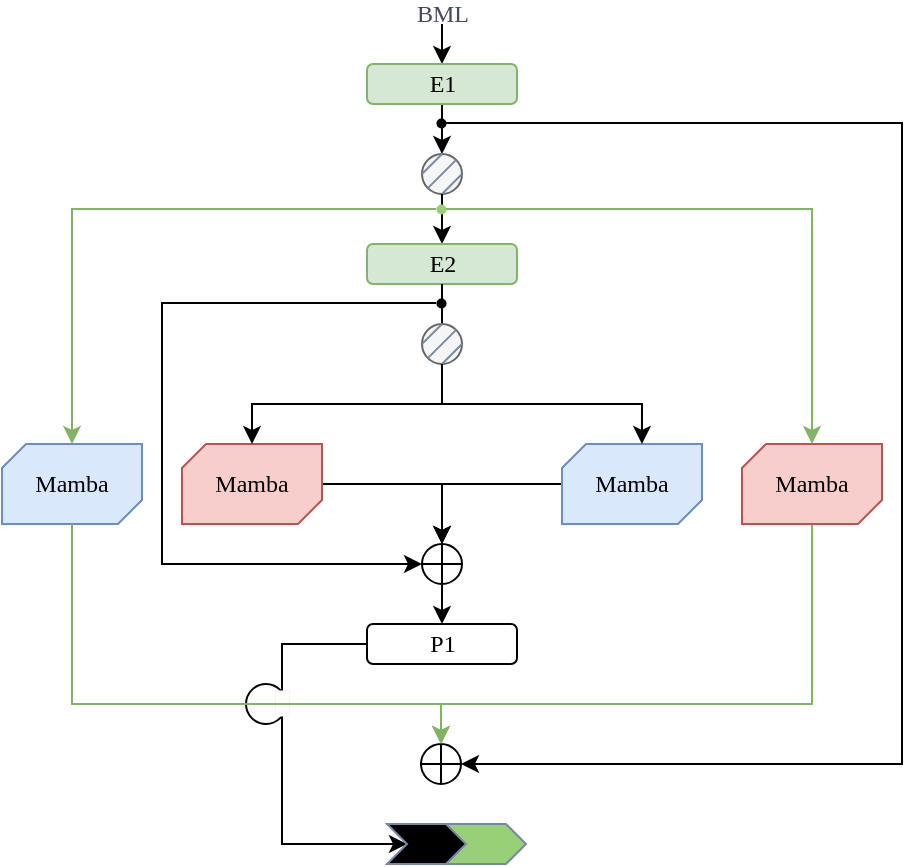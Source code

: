 <mxfile version="26.2.15">
  <diagram name="第 1 页" id="RlPsShAkVt5nRoZMetJD">
    <mxGraphModel dx="311" dy="189" grid="1" gridSize="10" guides="1" tooltips="1" connect="1" arrows="1" fold="1" page="1" pageScale="1" pageWidth="827" pageHeight="1169" math="0" shadow="0">
      <root>
        <mxCell id="0" />
        <mxCell id="1" parent="0" />
        <mxCell id="JpcYnPtzATTZSyCfthqq-80" style="edgeStyle=orthogonalEdgeStyle;rounded=0;orthogonalLoop=1;jettySize=auto;html=1;fontColor=#46495D;" edge="1" parent="1" source="JpcYnPtzATTZSyCfthqq-48" target="JpcYnPtzATTZSyCfthqq-81">
          <mxGeometry relative="1" as="geometry">
            <mxPoint x="290" y="520" as="targetPoint" />
            <Array as="points">
              <mxPoint x="300" y="430" />
            </Array>
          </mxGeometry>
        </mxCell>
        <mxCell id="JpcYnPtzATTZSyCfthqq-1" value="&lt;font&gt;BML&lt;/font&gt;" style="text;html=1;align=center;verticalAlign=middle;resizable=0;points=[];autosize=1;strokeColor=none;fillColor=none;labelBackgroundColor=none;fontColor=#46495D;fontFamily=Times New Roman;spacing=-5;" vertex="1" parent="1">
          <mxGeometry x="360" y="110" width="40" height="10" as="geometry" />
        </mxCell>
        <mxCell id="JpcYnPtzATTZSyCfthqq-2" value="" style="endArrow=classic;html=1;rounded=0;labelBackgroundColor=none;fontColor=default;entryX=0.5;entryY=0;entryDx=0;entryDy=0;" edge="1" parent="1" source="JpcYnPtzATTZSyCfthqq-1" target="JpcYnPtzATTZSyCfthqq-3">
          <mxGeometry width="50" height="50" relative="1" as="geometry">
            <mxPoint x="380" y="110" as="sourcePoint" />
            <mxPoint x="380" y="140" as="targetPoint" />
          </mxGeometry>
        </mxCell>
        <mxCell id="JpcYnPtzATTZSyCfthqq-63" style="edgeStyle=orthogonalEdgeStyle;rounded=0;orthogonalLoop=1;jettySize=auto;html=1;fontColor=#46495D;entryX=0.5;entryY=0;entryDx=0;entryDy=0;" edge="1" parent="1" source="JpcYnPtzATTZSyCfthqq-3" target="JpcYnPtzATTZSyCfthqq-5">
          <mxGeometry relative="1" as="geometry">
            <mxPoint x="380" y="180" as="targetPoint" />
          </mxGeometry>
        </mxCell>
        <mxCell id="JpcYnPtzATTZSyCfthqq-3" value="&lt;font face=&quot;Times New Roman&quot;&gt;E1&lt;/font&gt;" style="rounded=1;whiteSpace=wrap;html=1;labelBackgroundColor=none;fillColor=#d5e8d4;strokeColor=#82b366;" vertex="1" parent="1">
          <mxGeometry x="342.5" y="140" width="75" height="20" as="geometry" />
        </mxCell>
        <mxCell id="JpcYnPtzATTZSyCfthqq-5" value="" style="ellipse;whiteSpace=wrap;html=1;aspect=fixed;strokeColor=#666666;fontColor=#333333;fillColor=#f5f5f5;" vertex="1" parent="1">
          <mxGeometry x="370" y="185" width="20" height="20" as="geometry" />
        </mxCell>
        <mxCell id="JpcYnPtzATTZSyCfthqq-6" value="" style="endArrow=none;html=1;rounded=0;strokeColor=#788AA3;fontColor=#46495D;fillColor=#B2C9AB;exitX=1;exitY=0;exitDx=0;exitDy=0;entryX=0;entryY=1;entryDx=0;entryDy=0;" edge="1" parent="1" source="JpcYnPtzATTZSyCfthqq-5" target="JpcYnPtzATTZSyCfthqq-5">
          <mxGeometry width="50" height="50" relative="1" as="geometry">
            <mxPoint x="380" y="270" as="sourcePoint" />
            <mxPoint x="400" y="250" as="targetPoint" />
          </mxGeometry>
        </mxCell>
        <mxCell id="JpcYnPtzATTZSyCfthqq-7" value="" style="endArrow=none;html=1;rounded=0;strokeColor=#788AA3;fontColor=#46495D;fillColor=#B2C9AB;exitX=0.5;exitY=0;exitDx=0;exitDy=0;entryX=0;entryY=0.5;entryDx=0;entryDy=0;" edge="1" parent="1" source="JpcYnPtzATTZSyCfthqq-5" target="JpcYnPtzATTZSyCfthqq-5">
          <mxGeometry width="50" height="50" relative="1" as="geometry">
            <mxPoint x="400" y="200" as="sourcePoint" />
            <mxPoint x="383" y="207" as="targetPoint" />
          </mxGeometry>
        </mxCell>
        <mxCell id="JpcYnPtzATTZSyCfthqq-8" value="" style="endArrow=none;html=1;rounded=0;strokeColor=#788AA3;fontColor=#46495D;fillColor=#B2C9AB;exitX=1;exitY=0.5;exitDx=0;exitDy=0;entryX=0.5;entryY=1;entryDx=0;entryDy=0;" edge="1" parent="1" source="JpcYnPtzATTZSyCfthqq-5" target="JpcYnPtzATTZSyCfthqq-5">
          <mxGeometry width="50" height="50" relative="1" as="geometry">
            <mxPoint x="397" y="193" as="sourcePoint" />
            <mxPoint x="383" y="207" as="targetPoint" />
            <Array as="points" />
          </mxGeometry>
        </mxCell>
        <mxCell id="JpcYnPtzATTZSyCfthqq-9" value="" style="endArrow=classic;html=1;rounded=0;labelBackgroundColor=none;fontColor=default;entryX=0.5;entryY=0;entryDx=0;entryDy=0;exitX=0.5;exitY=1;exitDx=0;exitDy=0;" edge="1" parent="1" source="JpcYnPtzATTZSyCfthqq-5" target="JpcYnPtzATTZSyCfthqq-10">
          <mxGeometry width="50" height="50" relative="1" as="geometry">
            <mxPoint x="380" y="200" as="sourcePoint" />
            <mxPoint x="379.71" y="230" as="targetPoint" />
          </mxGeometry>
        </mxCell>
        <mxCell id="JpcYnPtzATTZSyCfthqq-10" value="&lt;font face=&quot;Times New Roman&quot;&gt;E2&lt;/font&gt;" style="rounded=1;whiteSpace=wrap;html=1;labelBackgroundColor=none;fillColor=#d5e8d4;strokeColor=#82b366;" vertex="1" parent="1">
          <mxGeometry x="342.5" y="230" width="75" height="20" as="geometry" />
        </mxCell>
        <mxCell id="JpcYnPtzATTZSyCfthqq-16" value="" style="group" vertex="1" connectable="0" parent="1">
          <mxGeometry x="370" y="250" width="20" height="40" as="geometry" />
        </mxCell>
        <mxCell id="JpcYnPtzATTZSyCfthqq-11" value="" style="endArrow=none;html=1;rounded=0;fontColor=#46495D;curved=0;startFill=0;strokeWidth=1;jumpSize=6;" edge="1" parent="JpcYnPtzATTZSyCfthqq-16" source="JpcYnPtzATTZSyCfthqq-10">
          <mxGeometry width="50" height="50" relative="1" as="geometry">
            <mxPoint x="10" as="sourcePoint" />
            <mxPoint x="10" y="20" as="targetPoint" />
          </mxGeometry>
        </mxCell>
        <mxCell id="JpcYnPtzATTZSyCfthqq-12" value="" style="ellipse;whiteSpace=wrap;html=1;aspect=fixed;strokeColor=#666666;fontColor=#333333;fillColor=#f5f5f5;" vertex="1" parent="JpcYnPtzATTZSyCfthqq-16">
          <mxGeometry y="20" width="20" height="20" as="geometry" />
        </mxCell>
        <mxCell id="JpcYnPtzATTZSyCfthqq-13" value="" style="endArrow=none;html=1;rounded=0;strokeColor=#788AA3;fontColor=#46495D;fillColor=#B2C9AB;exitX=1;exitY=0;exitDx=0;exitDy=0;entryX=0;entryY=1;entryDx=0;entryDy=0;" edge="1" parent="JpcYnPtzATTZSyCfthqq-16" source="JpcYnPtzATTZSyCfthqq-12" target="JpcYnPtzATTZSyCfthqq-12">
          <mxGeometry width="50" height="50" relative="1" as="geometry">
            <mxPoint x="10" y="110" as="sourcePoint" />
            <mxPoint x="30" y="90" as="targetPoint" />
          </mxGeometry>
        </mxCell>
        <mxCell id="JpcYnPtzATTZSyCfthqq-14" value="" style="endArrow=none;html=1;rounded=0;strokeColor=#788AA3;fontColor=#46495D;fillColor=#B2C9AB;exitX=0.5;exitY=0;exitDx=0;exitDy=0;entryX=0;entryY=0.5;entryDx=0;entryDy=0;" edge="1" parent="JpcYnPtzATTZSyCfthqq-16" source="JpcYnPtzATTZSyCfthqq-12" target="JpcYnPtzATTZSyCfthqq-12">
          <mxGeometry width="50" height="50" relative="1" as="geometry">
            <mxPoint x="30" y="40" as="sourcePoint" />
            <mxPoint x="13" y="47" as="targetPoint" />
          </mxGeometry>
        </mxCell>
        <mxCell id="JpcYnPtzATTZSyCfthqq-15" value="" style="endArrow=none;html=1;rounded=0;strokeColor=#788AA3;fontColor=#46495D;fillColor=#B2C9AB;exitX=1;exitY=0.5;exitDx=0;exitDy=0;entryX=0.5;entryY=1;entryDx=0;entryDy=0;" edge="1" parent="JpcYnPtzATTZSyCfthqq-16" source="JpcYnPtzATTZSyCfthqq-12" target="JpcYnPtzATTZSyCfthqq-12">
          <mxGeometry width="50" height="50" relative="1" as="geometry">
            <mxPoint x="27" y="33" as="sourcePoint" />
            <mxPoint x="13" y="47" as="targetPoint" />
            <Array as="points" />
          </mxGeometry>
        </mxCell>
        <mxCell id="JpcYnPtzATTZSyCfthqq-75" style="edgeStyle=orthogonalEdgeStyle;rounded=0;orthogonalLoop=1;jettySize=auto;html=1;exitX=1;exitY=0.5;exitDx=0;exitDy=0;exitPerimeter=0;fontColor=#46495D;entryX=0.5;entryY=0;entryDx=0;entryDy=0;" edge="1" parent="1" source="JpcYnPtzATTZSyCfthqq-29" target="JpcYnPtzATTZSyCfthqq-37">
          <mxGeometry relative="1" as="geometry">
            <mxPoint x="380" y="380" as="targetPoint" />
          </mxGeometry>
        </mxCell>
        <mxCell id="JpcYnPtzATTZSyCfthqq-29" value="Mamba" style="verticalLabelPosition=middle;verticalAlign=middle;html=1;shape=mxgraph.basic.diag_snip_rect;dx=6;whiteSpace=wrap;strokeColor=#b85450;fillColor=#f8cecc;fontFamily=Times New Roman;labelPosition=center;align=center;" vertex="1" parent="1">
          <mxGeometry x="250" y="330" width="70" height="40" as="geometry" />
        </mxCell>
        <mxCell id="JpcYnPtzATTZSyCfthqq-70" style="edgeStyle=orthogonalEdgeStyle;rounded=0;orthogonalLoop=1;jettySize=auto;html=1;entryX=0.5;entryY=0;entryDx=0;entryDy=0;fontColor=#46495D;exitX=0;exitY=0.5;exitDx=0;exitDy=0;exitPerimeter=0;" edge="1" parent="1" source="JpcYnPtzATTZSyCfthqq-34" target="JpcYnPtzATTZSyCfthqq-37">
          <mxGeometry relative="1" as="geometry">
            <Array as="points">
              <mxPoint x="380" y="350" />
            </Array>
          </mxGeometry>
        </mxCell>
        <mxCell id="JpcYnPtzATTZSyCfthqq-34" value="Mamba" style="verticalLabelPosition=middle;verticalAlign=middle;html=1;shape=mxgraph.basic.diag_snip_rect;dx=6;whiteSpace=wrap;strokeColor=#6c8ebf;fillColor=#dae8fc;fontFamily=Times New Roman;labelPosition=center;align=center;" vertex="1" parent="1">
          <mxGeometry x="440" y="330" width="70" height="40" as="geometry" />
        </mxCell>
        <mxCell id="JpcYnPtzATTZSyCfthqq-33" style="edgeStyle=orthogonalEdgeStyle;rounded=0;orthogonalLoop=1;jettySize=auto;html=1;fontColor=#46495D;exitX=0.5;exitY=1;exitDx=0;exitDy=0;entryX=0.571;entryY=0;entryDx=0;entryDy=0;entryPerimeter=0;" edge="1" parent="1" source="JpcYnPtzATTZSyCfthqq-12" target="JpcYnPtzATTZSyCfthqq-34">
          <mxGeometry relative="1" as="geometry">
            <mxPoint x="470" y="330" as="targetPoint" />
          </mxGeometry>
        </mxCell>
        <mxCell id="JpcYnPtzATTZSyCfthqq-36" style="edgeStyle=orthogonalEdgeStyle;rounded=0;orthogonalLoop=1;jettySize=auto;html=1;entryX=0.5;entryY=0;entryDx=0;entryDy=0;entryPerimeter=0;fontColor=#46495D;exitX=0.5;exitY=1;exitDx=0;exitDy=0;" edge="1" parent="1" source="JpcYnPtzATTZSyCfthqq-12" target="JpcYnPtzATTZSyCfthqq-29">
          <mxGeometry relative="1" as="geometry" />
        </mxCell>
        <mxCell id="JpcYnPtzATTZSyCfthqq-48" value="&lt;font face=&quot;Times New Roman&quot;&gt;P1&lt;/font&gt;" style="rounded=1;whiteSpace=wrap;html=1;labelBackgroundColor=none;" vertex="1" parent="1">
          <mxGeometry x="342.5" y="420" width="75" height="20" as="geometry" />
        </mxCell>
        <mxCell id="JpcYnPtzATTZSyCfthqq-49" style="rounded=0;orthogonalLoop=1;jettySize=auto;html=1;entryX=0.5;entryY=0;entryDx=0;entryDy=0;fontColor=#46495D;endArrow=classic;startFill=0;endFill=1;exitX=0.5;exitY=1;exitDx=0;exitDy=0;" edge="1" parent="1" source="JpcYnPtzATTZSyCfthqq-37" target="JpcYnPtzATTZSyCfthqq-48">
          <mxGeometry relative="1" as="geometry">
            <mxPoint x="390" y="360" as="sourcePoint" />
            <mxPoint x="390" y="390" as="targetPoint" />
          </mxGeometry>
        </mxCell>
        <mxCell id="JpcYnPtzATTZSyCfthqq-54" value="" style="group" vertex="1" connectable="0" parent="1">
          <mxGeometry x="370" y="380" width="20" height="20" as="geometry" />
        </mxCell>
        <mxCell id="JpcYnPtzATTZSyCfthqq-37" value="" style="ellipse;whiteSpace=wrap;html=1;aspect=fixed;" vertex="1" parent="JpcYnPtzATTZSyCfthqq-54">
          <mxGeometry width="20" height="20" as="geometry" />
        </mxCell>
        <mxCell id="JpcYnPtzATTZSyCfthqq-39" value="" style="endArrow=none;html=1;rounded=0;fontColor=#46495D;exitX=1;exitY=0.5;exitDx=0;exitDy=0;entryX=0;entryY=0.5;entryDx=0;entryDy=0;" edge="1" parent="JpcYnPtzATTZSyCfthqq-54" source="JpcYnPtzATTZSyCfthqq-37" target="JpcYnPtzATTZSyCfthqq-37">
          <mxGeometry width="50" height="50" relative="1" as="geometry">
            <mxPoint x="27" y="-187" as="sourcePoint" />
            <mxPoint x="13" y="-173" as="targetPoint" />
          </mxGeometry>
        </mxCell>
        <mxCell id="JpcYnPtzATTZSyCfthqq-40" value="" style="endArrow=none;html=1;rounded=0;fontColor=#46495D;exitX=0.5;exitY=0;exitDx=0;exitDy=0;entryX=0.5;entryY=1;entryDx=0;entryDy=0;" edge="1" parent="JpcYnPtzATTZSyCfthqq-54" source="JpcYnPtzATTZSyCfthqq-37" target="JpcYnPtzATTZSyCfthqq-37">
          <mxGeometry width="50" height="50" relative="1" as="geometry">
            <mxPoint x="30" as="sourcePoint" />
            <mxPoint x="10" as="targetPoint" />
            <Array as="points" />
          </mxGeometry>
        </mxCell>
        <mxCell id="JpcYnPtzATTZSyCfthqq-56" value="" style="group" vertex="1" connectable="0" parent="1">
          <mxGeometry x="369.5" y="480" width="20" height="20" as="geometry" />
        </mxCell>
        <mxCell id="JpcYnPtzATTZSyCfthqq-57" value="" style="ellipse;whiteSpace=wrap;html=1;aspect=fixed;" vertex="1" parent="JpcYnPtzATTZSyCfthqq-56">
          <mxGeometry width="20" height="20" as="geometry" />
        </mxCell>
        <mxCell id="JpcYnPtzATTZSyCfthqq-58" value="" style="endArrow=none;html=1;rounded=0;fontColor=#46495D;exitX=1;exitY=0.5;exitDx=0;exitDy=0;entryX=0;entryY=0.5;entryDx=0;entryDy=0;" edge="1" parent="JpcYnPtzATTZSyCfthqq-56" source="JpcYnPtzATTZSyCfthqq-57" target="JpcYnPtzATTZSyCfthqq-57">
          <mxGeometry width="50" height="50" relative="1" as="geometry">
            <mxPoint x="27" y="-187" as="sourcePoint" />
            <mxPoint x="13" y="-173" as="targetPoint" />
          </mxGeometry>
        </mxCell>
        <mxCell id="JpcYnPtzATTZSyCfthqq-59" value="" style="endArrow=none;html=1;rounded=0;fontColor=#46495D;exitX=0.5;exitY=0;exitDx=0;exitDy=0;entryX=0.5;entryY=1;entryDx=0;entryDy=0;" edge="1" parent="JpcYnPtzATTZSyCfthqq-56" source="JpcYnPtzATTZSyCfthqq-57" target="JpcYnPtzATTZSyCfthqq-57">
          <mxGeometry width="50" height="50" relative="1" as="geometry">
            <mxPoint x="30" as="sourcePoint" />
            <mxPoint x="10" as="targetPoint" />
            <Array as="points" />
          </mxGeometry>
        </mxCell>
        <mxCell id="JpcYnPtzATTZSyCfthqq-67" style="edgeStyle=orthogonalEdgeStyle;rounded=0;orthogonalLoop=1;jettySize=auto;html=1;fontColor=#46495D;entryX=1;entryY=0.5;entryDx=0;entryDy=0;" edge="1" parent="1" source="JpcYnPtzATTZSyCfthqq-60" target="JpcYnPtzATTZSyCfthqq-57">
          <mxGeometry relative="1" as="geometry">
            <mxPoint x="560" y="540.571" as="targetPoint" />
            <Array as="points">
              <mxPoint x="610" y="169" />
              <mxPoint x="610" y="490" />
            </Array>
          </mxGeometry>
        </mxCell>
        <mxCell id="JpcYnPtzATTZSyCfthqq-60" value="" style="ellipse;whiteSpace=wrap;html=1;aspect=fixed;fillColor=#000000;strokeWidth=0;" vertex="1" parent="1">
          <mxGeometry x="377" y="167" width="5" height="5" as="geometry" />
        </mxCell>
        <mxCell id="JpcYnPtzATTZSyCfthqq-68" value="" style="ellipse;whiteSpace=wrap;html=1;aspect=fixed;strokeWidth=0;gradientColor=none;fillColor=#97D077;strokeColor=none;" vertex="1" parent="1">
          <mxGeometry x="377" y="210" width="5" height="5" as="geometry" />
        </mxCell>
        <mxCell id="JpcYnPtzATTZSyCfthqq-76" style="edgeStyle=orthogonalEdgeStyle;rounded=0;orthogonalLoop=1;jettySize=auto;html=1;entryX=0.5;entryY=0;entryDx=0;entryDy=0;fontColor=#46495D;exitX=0.5;exitY=1;exitDx=0;exitDy=0;exitPerimeter=0;fillColor=#d5e8d4;strokeColor=#82b366;" edge="1" parent="1" source="JpcYnPtzATTZSyCfthqq-71" target="JpcYnPtzATTZSyCfthqq-57">
          <mxGeometry relative="1" as="geometry">
            <Array as="points">
              <mxPoint x="565" y="460" />
              <mxPoint x="380" y="460" />
            </Array>
          </mxGeometry>
        </mxCell>
        <mxCell id="JpcYnPtzATTZSyCfthqq-71" value="Mamba" style="verticalLabelPosition=middle;verticalAlign=middle;html=1;shape=mxgraph.basic.diag_snip_rect;dx=6;whiteSpace=wrap;strokeColor=#b85450;fillColor=#f8cecc;fontFamily=Times New Roman;labelPosition=center;align=center;" vertex="1" parent="1">
          <mxGeometry x="530" y="330" width="70" height="40" as="geometry" />
        </mxCell>
        <mxCell id="JpcYnPtzATTZSyCfthqq-72" style="edgeStyle=orthogonalEdgeStyle;rounded=0;orthogonalLoop=1;jettySize=auto;html=1;entryX=0.5;entryY=0;entryDx=0;entryDy=0;entryPerimeter=0;strokeColor=#82b366;fontColor=#46495D;fillColor=#d5e8d4;" edge="1" parent="1" source="JpcYnPtzATTZSyCfthqq-68" target="JpcYnPtzATTZSyCfthqq-71">
          <mxGeometry relative="1" as="geometry" />
        </mxCell>
        <mxCell id="JpcYnPtzATTZSyCfthqq-73" value="Mamba" style="verticalLabelPosition=middle;verticalAlign=middle;html=1;shape=mxgraph.basic.diag_snip_rect;dx=6;whiteSpace=wrap;strokeColor=#6c8ebf;fillColor=#dae8fc;fontFamily=Times New Roman;labelPosition=center;align=center;" vertex="1" parent="1">
          <mxGeometry x="160" y="330" width="70" height="40" as="geometry" />
        </mxCell>
        <mxCell id="JpcYnPtzATTZSyCfthqq-74" style="edgeStyle=orthogonalEdgeStyle;rounded=0;orthogonalLoop=1;jettySize=auto;html=1;entryX=0.5;entryY=0;entryDx=0;entryDy=0;entryPerimeter=0;strokeColor=#82b366;fontColor=#46495D;fillColor=#d5e8d4;" edge="1" parent="1" source="JpcYnPtzATTZSyCfthqq-68" target="JpcYnPtzATTZSyCfthqq-73">
          <mxGeometry relative="1" as="geometry" />
        </mxCell>
        <mxCell id="JpcYnPtzATTZSyCfthqq-79" style="edgeStyle=orthogonalEdgeStyle;rounded=0;orthogonalLoop=1;jettySize=auto;html=1;fontColor=#46495D;entryX=0;entryY=0.5;entryDx=0;entryDy=0;" edge="1" parent="1" source="JpcYnPtzATTZSyCfthqq-78" target="JpcYnPtzATTZSyCfthqq-37">
          <mxGeometry relative="1" as="geometry">
            <mxPoint x="370" y="380" as="targetPoint" />
            <Array as="points">
              <mxPoint x="240" y="259" />
              <mxPoint x="240" y="390" />
            </Array>
          </mxGeometry>
        </mxCell>
        <mxCell id="JpcYnPtzATTZSyCfthqq-78" value="" style="ellipse;whiteSpace=wrap;html=1;aspect=fixed;fillColor=#000000;strokeWidth=0;" vertex="1" parent="1">
          <mxGeometry x="377" y="257" width="5" height="5" as="geometry" />
        </mxCell>
        <mxCell id="JpcYnPtzATTZSyCfthqq-81" value="" style="shape=step;perimeter=stepPerimeter;whiteSpace=wrap;html=1;fixedSize=1;strokeColor=#788AA3;fontColor=#46495D;fillColor=#000000;size=10;" vertex="1" parent="1">
          <mxGeometry x="352.5" y="520" width="40" height="20" as="geometry" />
        </mxCell>
        <mxCell id="JpcYnPtzATTZSyCfthqq-82" value="" style="shape=step;perimeter=stepPerimeter;whiteSpace=wrap;html=1;fixedSize=1;strokeColor=#788AA3;fontColor=#46495D;fillColor=#97D077;size=10;" vertex="1" parent="1">
          <mxGeometry x="382" y="520" width="40" height="20" as="geometry" />
        </mxCell>
        <mxCell id="JpcYnPtzATTZSyCfthqq-85" value="" style="ellipse;whiteSpace=wrap;html=1;aspect=fixed;fillStyle=hatch;" vertex="1" parent="1">
          <mxGeometry x="282" y="450" width="20" height="20" as="geometry" />
        </mxCell>
        <mxCell id="JpcYnPtzATTZSyCfthqq-87" value="" style="rounded=0;whiteSpace=wrap;html=1;strokeColor=#788AA3;fontColor=#46495D;fillColor=#FFFFFF;strokeWidth=0;" vertex="1" parent="1">
          <mxGeometry x="296.5" y="453" width="7" height="13" as="geometry" />
        </mxCell>
        <mxCell id="JpcYnPtzATTZSyCfthqq-77" style="edgeStyle=orthogonalEdgeStyle;rounded=0;orthogonalLoop=1;jettySize=auto;html=1;fontColor=#46495D;exitX=0.5;exitY=1;exitDx=0;exitDy=0;exitPerimeter=0;entryX=0.5;entryY=0;entryDx=0;entryDy=0;fillColor=#d5e8d4;strokeColor=#82b366;" edge="1" parent="1" source="JpcYnPtzATTZSyCfthqq-73" target="JpcYnPtzATTZSyCfthqq-57">
          <mxGeometry relative="1" as="geometry">
            <mxPoint x="340" y="490" as="targetPoint" />
            <Array as="points">
              <mxPoint x="195" y="460" />
              <mxPoint x="380" y="460" />
            </Array>
          </mxGeometry>
        </mxCell>
      </root>
    </mxGraphModel>
  </diagram>
</mxfile>
